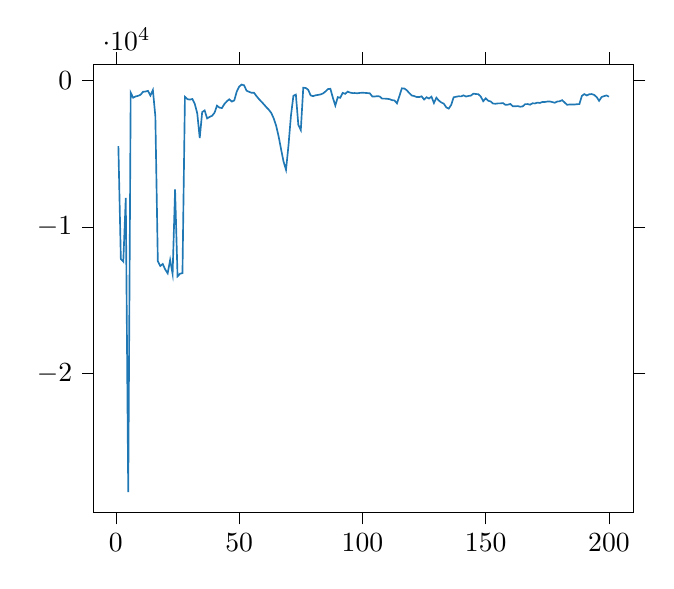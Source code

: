 % This file was created by tikzplotlib v0.9.1.
\begin{tikzpicture}

\definecolor{color0}{rgb}{0.122,0.467,0.706}

\begin{axis}[
tick align=outside,
tick pos=both,
x grid style={white!69.02!black},
xmin=-8.95, xmax=209.95,
xtick style={color=black},
y grid style={white!69.02!black},
ymin=-29491.97, ymax=1097.536,
ytick style={color=black}
]
\addplot [semithick, color0]
table {%
1 -4495.711
2 -12193.833
3 -12371.595
4 -8026.32
5 -28101.537
6 -848.56
7 -1190.076
8 -1101.606
9 -1062.699
10 -985.467
11 -784.569
12 -766.88
13 -723.295
14 -1040.787
15 -663.412
16 -2460.952
17 -12340.653
18 -12669.554
19 -12535.595
20 -12908.197
21 -13170.282
22 -12257.124
23 -13216.351
24 -7453.625
25 -13382.369
26 -13200.318
27 -13155.444
28 -1130.06
29 -1288.751
30 -1319.221
31 -1278.294
32 -1614.686
33 -2257.718
34 -3938.626
35 -2166.728
36 -2056.792
37 -2602.835
38 -2499.655
39 -2423.248
40 -2216.045
41 -1730.443
42 -1867.159
43 -1893.138
44 -1619.583
45 -1432.149
46 -1297.307
47 -1451.404
48 -1378.437
49 -780.722
50 -431.611
51 -292.896
52 -343.62
53 -711.2
54 -785.98
55 -850.323
56 -847.41
57 -1075.842
58 -1278.646
59 -1453.389
60 -1638.83
61 -1831.382
62 -2003.336
63 -2225.829
64 -2593.01
65 -3101.616
66 -3829.294
67 -4703.614
68 -5547.771
69 -6107.944
70 -4452.746
71 -2420.477
72 -1056.824
73 -978.147
74 -3046.099
75 -3394.62
76 -507.289
77 -525.305
78 -647.724
79 -1033.231
80 -1082.366
81 -1024.795
82 -998.464
83 -965.579
84 -898.454
85 -765.345
86 -599.363
87 -580.469
88 -1186.757
89 -1724.764
90 -1150.666
91 -1195.353
92 -859.525
93 -925.94
94 -773.816
95 -839.869
96 -873.816
97 -872.677
98 -884.537
99 -859.954
100 -848.958
101 -859.037
102 -872.805
103 -888.348
104 -1104.559
105 -1107.681
106 -1082.0
107 -1103.47
108 -1252.771
109 -1251.108
110 -1262.491
111 -1286.912
112 -1355.076
113 -1377.714
114 -1570.738
115 -1070.253
116 -547.895
117 -561.595
118 -682.2
119 -874.03
120 -1036.277
121 -1076.12
122 -1141.381
123 -1146.876
124 -1094.183
125 -1312.567
126 -1156.254
127 -1244.511
128 -1115.754
129 -1552.339
130 -1190.591
131 -1386.152
132 -1514.406
133 -1597.356
134 -1845.831
135 -1929.664
136 -1679.019
137 -1162.005
138 -1124.307
139 -1092.252
140 -1099.154
141 -1028.745
142 -1108.204
143 -1069.108
144 -1047.473
145 -912.628
146 -937.648
147 -948.787
148 -1108.284
149 -1428.615
150 -1232.284
151 -1392.744
152 -1446.463
153 -1589.697
154 -1599.39
155 -1577.667
156 -1573.226
157 -1555.112
158 -1677.061
159 -1662.12
160 -1618.516
161 -1771.407
162 -1772.319
163 -1760.475
164 -1804.357
165 -1781.809
166 -1629.305
167 -1622.843
168 -1664.844
169 -1568.855
170 -1580.834
171 -1524.03
172 -1546.996
173 -1477.455
174 -1481.742
175 -1450.398
176 -1445.901
177 -1485.66
178 -1533.224
179 -1447.314
180 -1432.404
181 -1357.344
182 -1513.281
183 -1671.773
184 -1653.182
185 -1646.77
186 -1653.583
187 -1631.742
188 -1625.78
189 -1068.76
190 -942.961
191 -1035.164
192 -955.542
193 -940.231
194 -997.878
195 -1143.395
196 -1399.817
197 -1143.126
198 -1083.625
199 -1033.12
200 -1117.794
};
\end{axis}

\end{tikzpicture}
